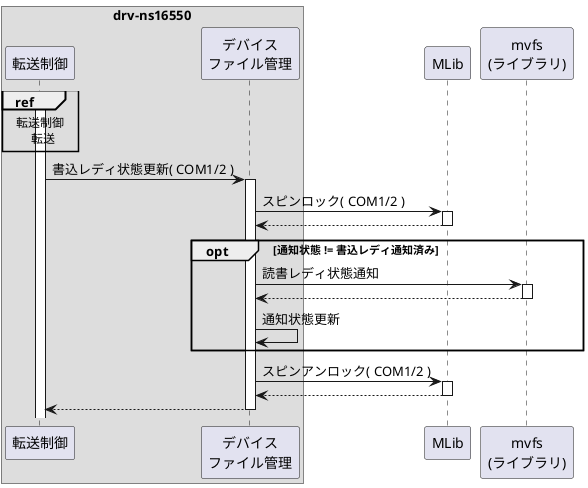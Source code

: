 @startuml

box "drv-ns16550"
    participant "転送制御"               as txctrl
    participant "デバイス\nファイル管理" as filemng
end box
participant "MLib"               as mlib
participant "mvfs\n(ライブラリ)" as libmvfs

activate txctrl
ref over txctrl
    転送制御
      転送
end ref

txctrl -> filemng: 書込レディ状態更新( COM1/2 )
activate filemng

filemng -> mlib: スピンロック( COM1/2 )
activate mlib
filemng <-- mlib:
deactivate mlib

opt 通知状態 != 書込レディ通知済み
    filemng -> libmvfs: 読書レディ状態通知
    activate libmvfs
    filemng <-- libmvfs:
    deactivate libmvfs

    filemng -> filemng: 通知状態更新
end opt

filemng -> mlib: スピンアンロック( COM1/2 )
activate mlib
filemng <-- mlib:
deactivate mlib

txctrl <-- filemng:
deactivate filemng

@enduml
